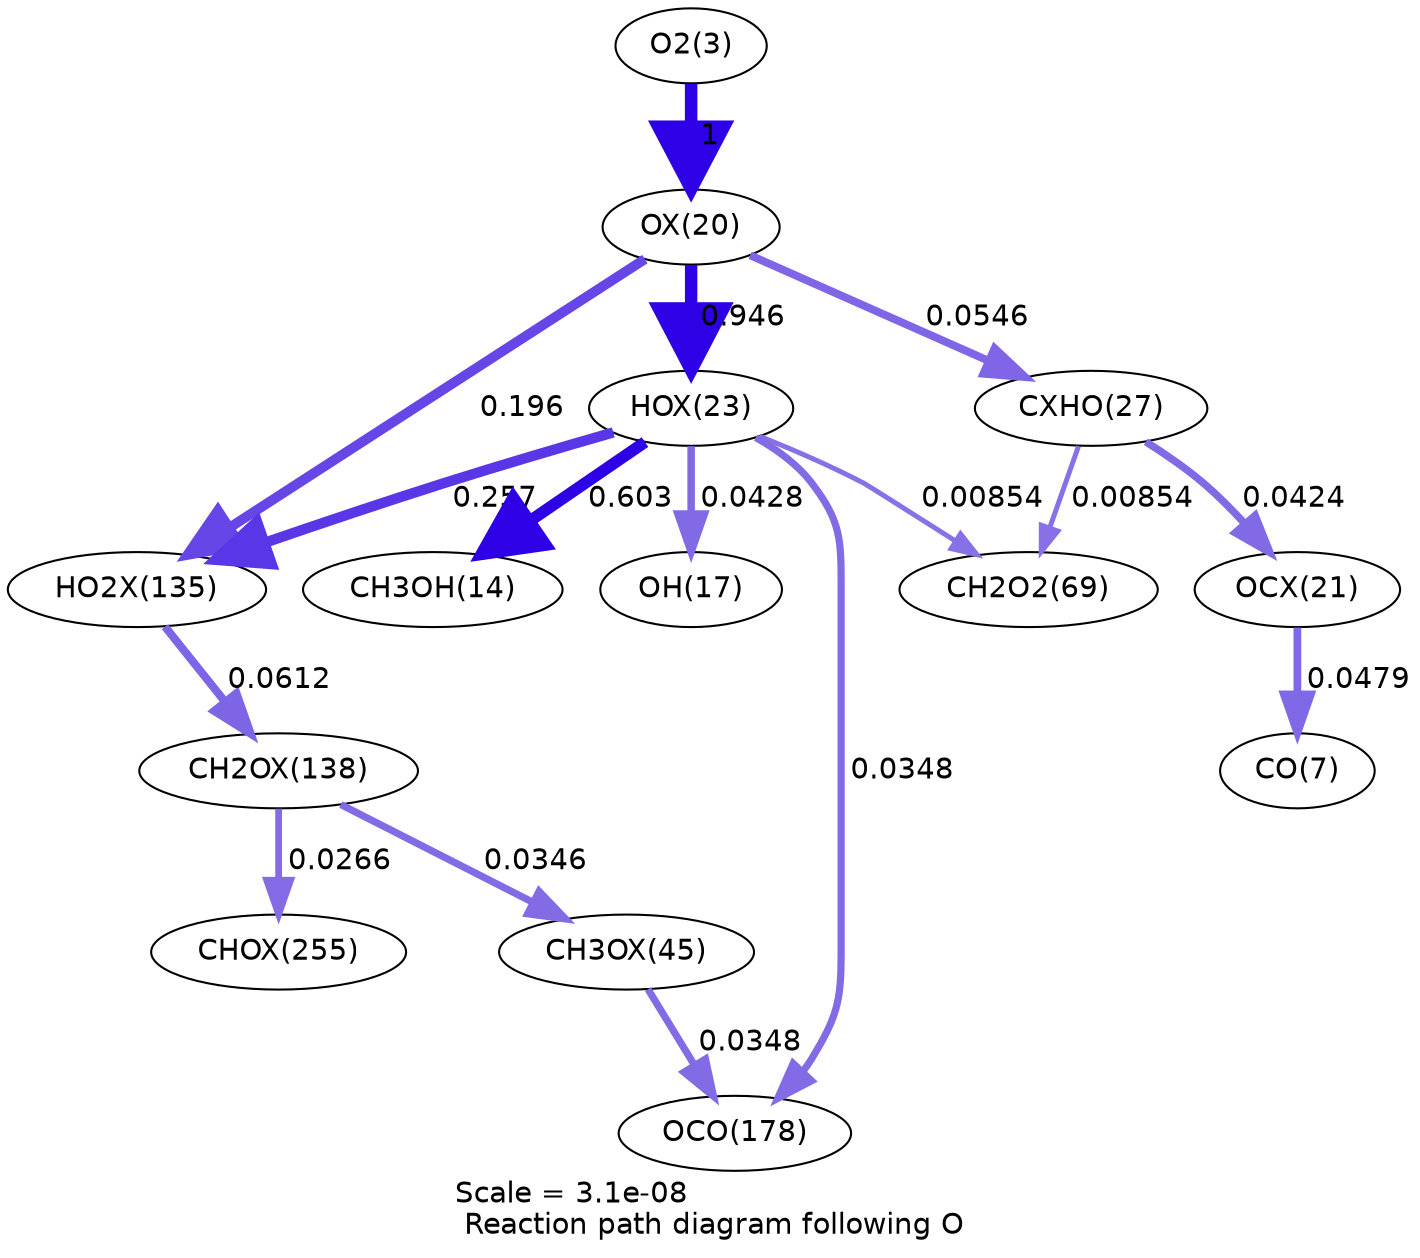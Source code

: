 digraph reaction_paths {
center=1;
s5 -> s30[fontname="Helvetica", penwidth=6, arrowsize=3, color="0.7, 1.5, 0.9"
, label=" 1"];
s30 -> s33[fontname="Helvetica", penwidth=5.96, arrowsize=2.98, color="0.7, 1.45, 0.9"
, label=" 0.946"];
s30 -> s36[fontname="Helvetica", penwidth=3.8, arrowsize=1.9, color="0.7, 0.555, 0.9"
, label=" 0.0546"];
s30 -> s46[fontname="Helvetica", penwidth=4.77, arrowsize=2.38, color="0.7, 0.696, 0.9"
, label=" 0.196"];
s33 -> s16[fontname="Helvetica", penwidth=5.62, arrowsize=2.81, color="0.7, 1.1, 0.9"
, label=" 0.603"];
s33 -> s19[fontname="Helvetica", penwidth=3.62, arrowsize=1.81, color="0.7, 0.543, 0.9"
, label=" 0.0428"];
s33 -> s46[fontname="Helvetica", penwidth=4.97, arrowsize=2.49, color="0.7, 0.757, 0.9"
, label=" 0.257"];
s33 -> s22[fontname="Helvetica", penwidth=2.4, arrowsize=1.2, color="0.7, 0.509, 0.9"
, label=" 0.00854"];
s33 -> s23[fontname="Helvetica", penwidth=3.46, arrowsize=1.73, color="0.7, 0.535, 0.9"
, label=" 0.0348"];
s36 -> s31[fontname="Helvetica", penwidth=3.61, arrowsize=1.81, color="0.7, 0.542, 0.9"
, label=" 0.0424"];
s36 -> s22[fontname="Helvetica", penwidth=2.4, arrowsize=1.2, color="0.7, 0.509, 0.9"
, label=" 0.00854"];
s31 -> s9[fontname="Helvetica", penwidth=3.71, arrowsize=1.85, color="0.7, 0.548, 0.9"
, label=" 0.0479"];
s46 -> s47[fontname="Helvetica", penwidth=3.89, arrowsize=1.95, color="0.7, 0.561, 0.9"
, label=" 0.0612"];
s43 -> s23[fontname="Helvetica", penwidth=3.46, arrowsize=1.73, color="0.7, 0.535, 0.9"
, label=" 0.0348"];
s47 -> s43[fontname="Helvetica", penwidth=3.46, arrowsize=1.73, color="0.7, 0.535, 0.9"
, label=" 0.0346"];
s47 -> s53[fontname="Helvetica", penwidth=3.26, arrowsize=1.63, color="0.7, 0.527, 0.9"
, label=" 0.0266"];
s5 [ fontname="Helvetica", label="O2(3)"];
s9 [ fontname="Helvetica", label="CO(7)"];
s16 [ fontname="Helvetica", label="CH3OH(14)"];
s19 [ fontname="Helvetica", label="OH(17)"];
s22 [ fontname="Helvetica", label="CH2O2(69)"];
s23 [ fontname="Helvetica", label="OCO(178)"];
s30 [ fontname="Helvetica", label="OX(20)"];
s31 [ fontname="Helvetica", label="OCX(21)"];
s33 [ fontname="Helvetica", label="HOX(23)"];
s36 [ fontname="Helvetica", label="CXHO(27)"];
s43 [ fontname="Helvetica", label="CH3OX(45)"];
s46 [ fontname="Helvetica", label="HO2X(135)"];
s47 [ fontname="Helvetica", label="CH2OX(138)"];
s53 [ fontname="Helvetica", label="CHOX(255)"];
 label = "Scale = 3.1e-08\l Reaction path diagram following O";
 fontname = "Helvetica";
}
